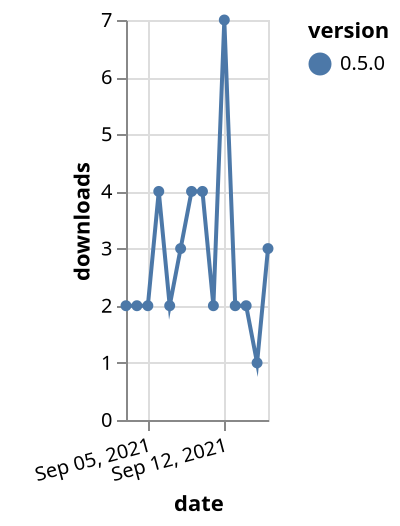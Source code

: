 {"$schema": "https://vega.github.io/schema/vega-lite/v5.json", "description": "A simple bar chart with embedded data.", "data": {"values": [{"date": "2021-09-03", "total": 4237, "delta": 2, "version": "0.5.0"}, {"date": "2021-09-04", "total": 4239, "delta": 2, "version": "0.5.0"}, {"date": "2021-09-05", "total": 4241, "delta": 2, "version": "0.5.0"}, {"date": "2021-09-06", "total": 4245, "delta": 4, "version": "0.5.0"}, {"date": "2021-09-07", "total": 4247, "delta": 2, "version": "0.5.0"}, {"date": "2021-09-08", "total": 4250, "delta": 3, "version": "0.5.0"}, {"date": "2021-09-09", "total": 4254, "delta": 4, "version": "0.5.0"}, {"date": "2021-09-10", "total": 4258, "delta": 4, "version": "0.5.0"}, {"date": "2021-09-11", "total": 4260, "delta": 2, "version": "0.5.0"}, {"date": "2021-09-12", "total": 4267, "delta": 7, "version": "0.5.0"}, {"date": "2021-09-13", "total": 4269, "delta": 2, "version": "0.5.0"}, {"date": "2021-09-14", "total": 4271, "delta": 2, "version": "0.5.0"}, {"date": "2021-09-15", "total": 4272, "delta": 1, "version": "0.5.0"}, {"date": "2021-09-16", "total": 4275, "delta": 3, "version": "0.5.0"}]}, "width": "container", "mark": {"type": "line", "point": {"filled": true}}, "encoding": {"x": {"field": "date", "type": "temporal", "timeUnit": "yearmonthdate", "title": "date", "axis": {"labelAngle": -15}}, "y": {"field": "delta", "type": "quantitative", "title": "downloads"}, "color": {"field": "version", "type": "nominal"}, "tooltip": {"field": "delta"}}}